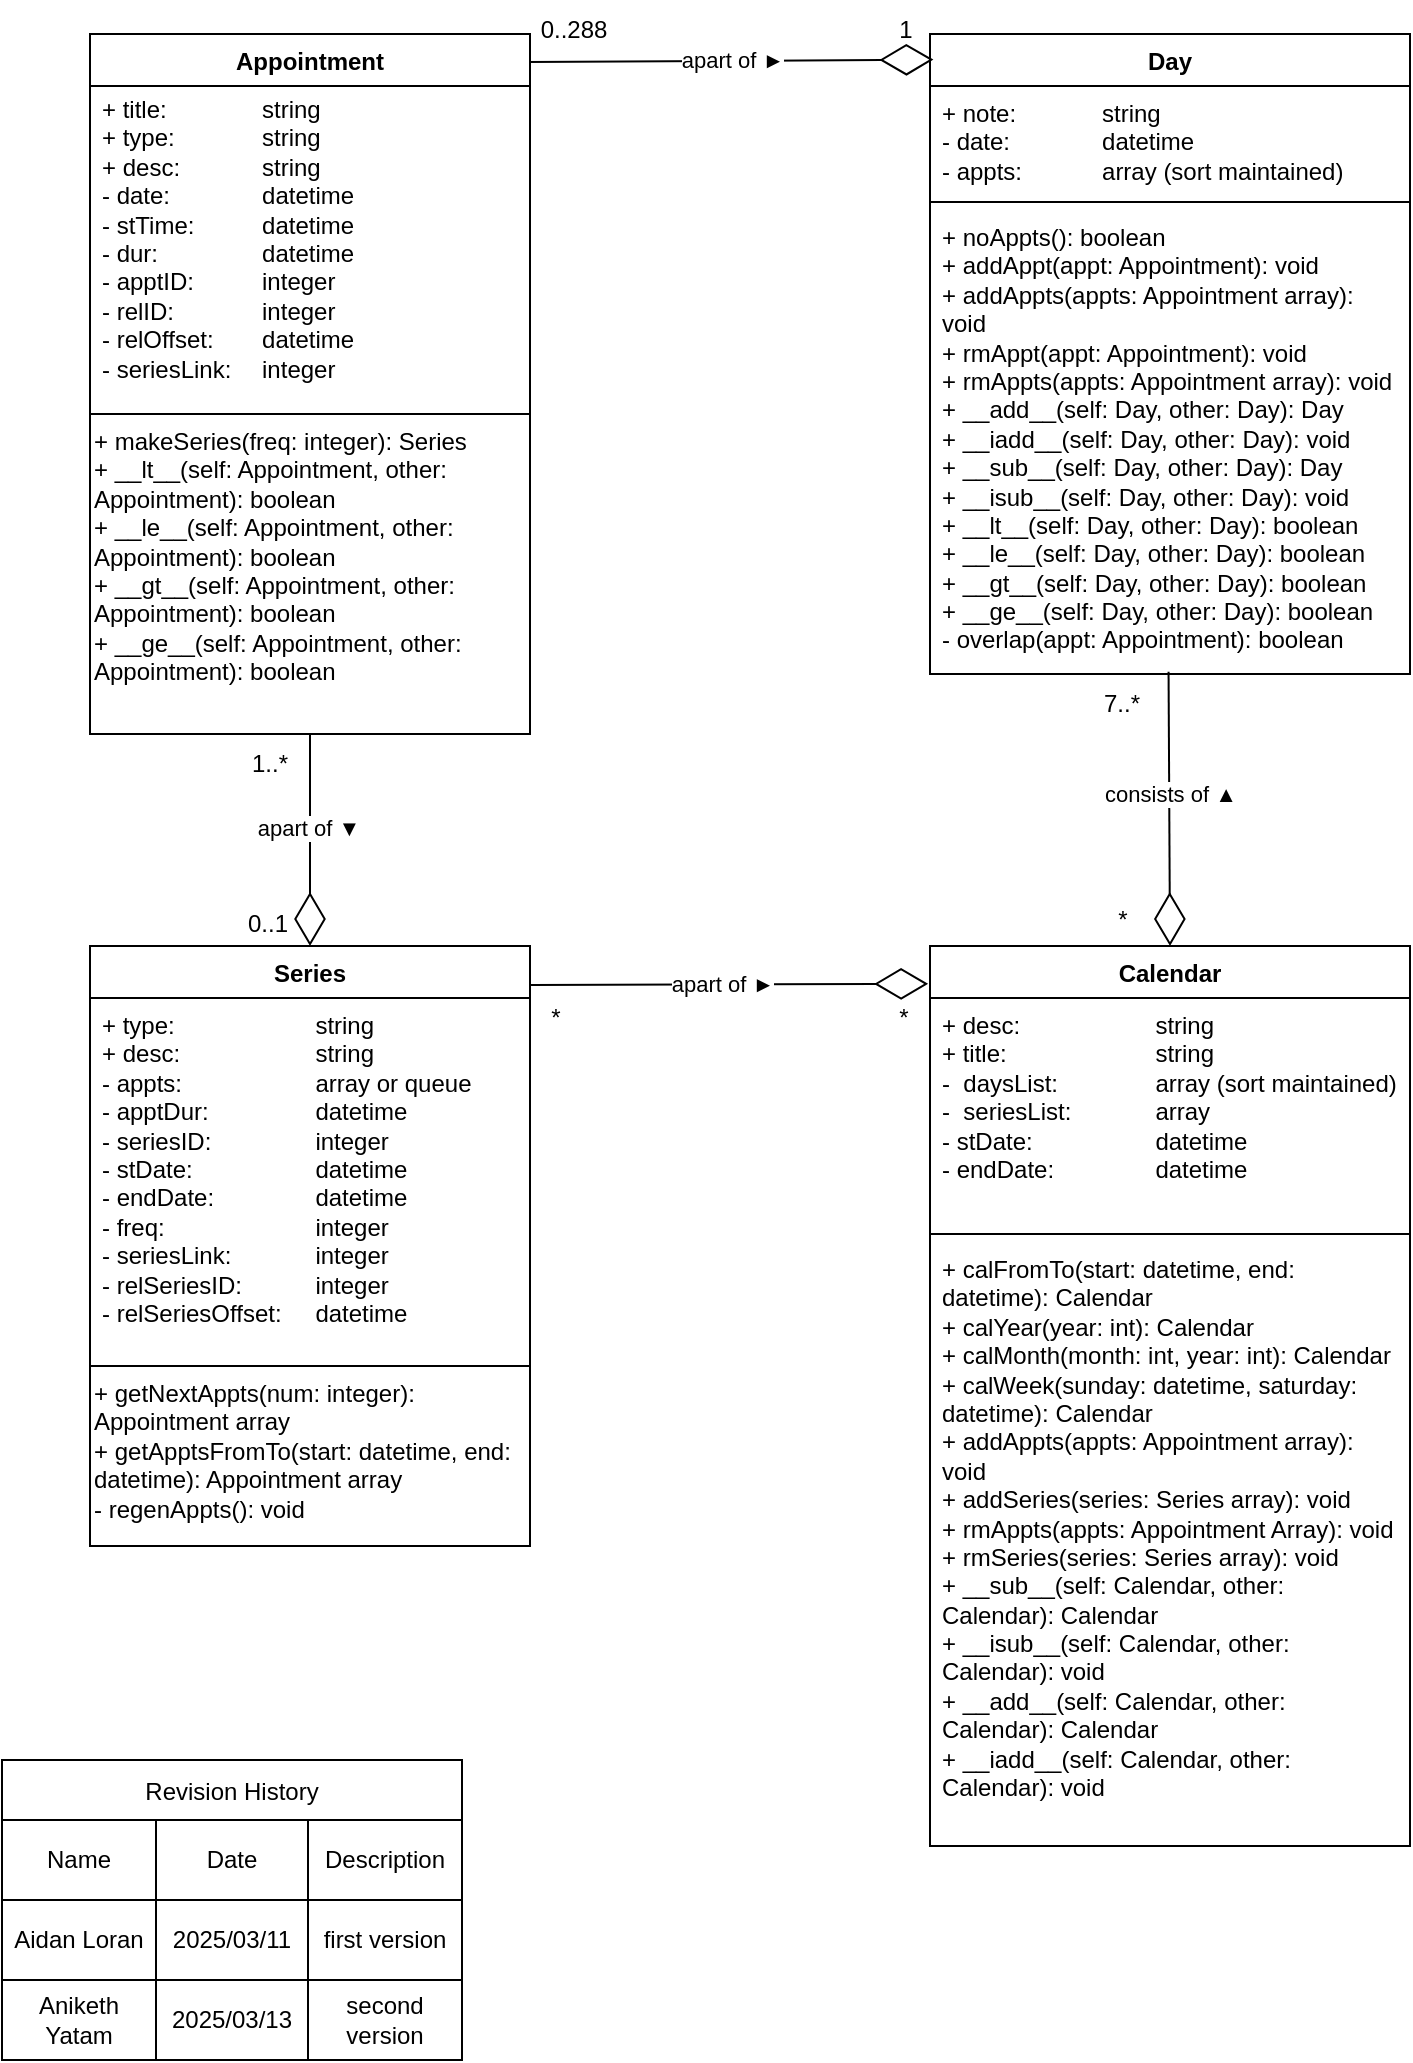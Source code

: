 <mxfile version="26.1.0">
  <diagram id="C5RBs43oDa-KdzZeNtuy" name="Page-1">
    <mxGraphModel dx="1050" dy="565" grid="1" gridSize="10" guides="1" tooltips="1" connect="1" arrows="1" fold="1" page="1" pageScale="1" pageWidth="827" pageHeight="1169" math="0" shadow="0">
      <root>
        <mxCell id="WIyWlLk6GJQsqaUBKTNV-0" />
        <mxCell id="WIyWlLk6GJQsqaUBKTNV-1" parent="WIyWlLk6GJQsqaUBKTNV-0" />
        <mxCell id="hazGoutIB72WtJDgxhAB-0" value="Calendar" style="swimlane;fontStyle=1;align=center;verticalAlign=top;childLayout=stackLayout;horizontal=1;startSize=26;horizontalStack=0;resizeParent=1;resizeParentMax=0;resizeLast=0;collapsible=1;marginBottom=0;whiteSpace=wrap;html=1;" parent="WIyWlLk6GJQsqaUBKTNV-1" vertex="1">
          <mxGeometry x="504" y="513" width="240" height="450" as="geometry" />
        </mxCell>
        <mxCell id="hazGoutIB72WtJDgxhAB-1" value="&lt;div&gt;&lt;div&gt;&lt;span style=&quot;background-color: transparent; color: light-dark(rgb(0, 0, 0), rgb(255, 255, 255));&quot;&gt;+ desc:&amp;nbsp;&lt;/span&gt;&lt;span style=&quot;background-color: transparent; color: light-dark(rgb(0, 0, 0), rgb(255, 255, 255)); white-space: pre;&quot;&gt;&#x9;&lt;/span&gt;&lt;span style=&quot;background-color: transparent; color: light-dark(rgb(0, 0, 0), rgb(255, 255, 255)); white-space: pre;&quot;&gt;&#x9;&lt;/span&gt;&lt;span style=&quot;background-color: transparent; color: light-dark(rgb(0, 0, 0), rgb(255, 255, 255)); white-space: pre;&quot;&gt;&#x9;&lt;/span&gt;&lt;span style=&quot;background-color: transparent; color: light-dark(rgb(0, 0, 0), rgb(255, 255, 255));&quot;&gt;string&lt;/span&gt;&lt;/div&gt;&lt;div&gt;&lt;span style=&quot;background-color: transparent; color: light-dark(rgb(0, 0, 0), rgb(255, 255, 255));&quot;&gt;+ title:&amp;nbsp;&lt;span style=&quot;white-space: pre;&quot;&gt;&#x9;&lt;/span&gt;&lt;span style=&quot;white-space: pre;&quot;&gt;&#x9;&lt;/span&gt;&lt;span style=&quot;white-space: pre;&quot;&gt;&#x9;&lt;/span&gt;string&lt;/span&gt;&lt;/div&gt;&lt;/div&gt;&lt;div&gt;&lt;span style=&quot;background-color: transparent; color: light-dark(rgb(0, 0, 0), rgb(255, 255, 255));&quot;&gt;-&amp;nbsp; daysList:&amp;nbsp;&lt;span style=&quot;white-space: pre;&quot;&gt;&#x9;&lt;/span&gt;&lt;span style=&quot;white-space: pre;&quot;&gt;&#x9;&lt;/span&gt;array (sort maintained)&lt;/span&gt;&lt;/div&gt;&lt;div&gt;-&amp;nbsp; seriesList:&lt;span style=&quot;white-space: pre;&quot;&gt;&#x9;&lt;span style=&quot;white-space: pre;&quot;&gt;&#x9;&lt;/span&gt;array&lt;/span&gt;&lt;/div&gt;&lt;div&gt;&lt;span style=&quot;background-color: transparent; color: light-dark(rgb(0, 0, 0), rgb(255, 255, 255));&quot;&gt;- stDate:&amp;nbsp;&lt;span style=&quot;white-space: pre;&quot;&gt;&#x9;&lt;/span&gt;&lt;span style=&quot;white-space: pre;&quot;&gt;&#x9;&lt;span style=&quot;white-space: pre;&quot;&gt;&#x9;&lt;/span&gt;&lt;/span&gt;datetime&lt;/span&gt;&lt;/div&gt;&lt;div&gt;&lt;span style=&quot;background-color: transparent; color: light-dark(rgb(0, 0, 0), rgb(255, 255, 255));&quot;&gt;- endDate:&amp;nbsp;&lt;span style=&quot;white-space: pre;&quot;&gt;&#x9;&lt;/span&gt;&lt;span style=&quot;white-space: pre;&quot;&gt;&#x9;&lt;/span&gt;datetime&lt;/span&gt;&lt;/div&gt;" style="text;strokeColor=none;fillColor=none;align=left;verticalAlign=top;spacingLeft=4;spacingRight=4;overflow=hidden;rotatable=0;points=[[0,0.5],[1,0.5]];portConstraint=eastwest;whiteSpace=wrap;html=1;" parent="hazGoutIB72WtJDgxhAB-0" vertex="1">
          <mxGeometry y="26" width="240" height="114" as="geometry" />
        </mxCell>
        <mxCell id="hazGoutIB72WtJDgxhAB-2" value="" style="line;strokeWidth=1;fillColor=none;align=left;verticalAlign=middle;spacingTop=-1;spacingLeft=3;spacingRight=3;rotatable=0;labelPosition=right;points=[];portConstraint=eastwest;strokeColor=inherit;" parent="hazGoutIB72WtJDgxhAB-0" vertex="1">
          <mxGeometry y="140" width="240" height="8" as="geometry" />
        </mxCell>
        <mxCell id="hazGoutIB72WtJDgxhAB-3" value="&lt;div&gt;&lt;div&gt;+ calFromTo(start: datetime, end: datetime): Calendar&lt;/div&gt;&lt;div&gt;+ calYear(year: int): Calendar&lt;/div&gt;&lt;div&gt;+ calMonth(month: int, year: int): Calendar&lt;/div&gt;&lt;div&gt;+ calWeek(sunday: datetime, saturday: datetime): Calendar&lt;/div&gt;&lt;div&gt;+ addAppts(appts: Appointment array): void&lt;/div&gt;&lt;/div&gt;&lt;div&gt;+ addSeries(series: Series array): void&lt;/div&gt;&lt;div&gt;+ rmAppts(appts: Appointment Array): void&lt;/div&gt;&lt;div&gt;+ rmSeries(series: Series array): void&lt;/div&gt;&lt;div&gt;+ __sub__(self: Calendar, other: Calendar): Calendar&lt;/div&gt;&lt;div&gt;+ __isub__&lt;span style=&quot;background-color: transparent; color: light-dark(rgb(0, 0, 0), rgb(255, 255, 255));&quot;&gt;(self: Calendar, other: Calendar): void&lt;/span&gt;&lt;/div&gt;&lt;div&gt;+ __add__&lt;span style=&quot;background-color: transparent; color: light-dark(rgb(0, 0, 0), rgb(255, 255, 255));&quot;&gt;(self: Calendar, other: Calendar): Calendar&lt;/span&gt;&lt;/div&gt;&lt;div&gt;+ __iadd__&lt;span style=&quot;background-color: transparent; color: light-dark(rgb(0, 0, 0), rgb(255, 255, 255));&quot;&gt;(self: Calendar, other: Calendar): void&lt;/span&gt;&lt;/div&gt;" style="text;strokeColor=none;fillColor=none;align=left;verticalAlign=top;spacingLeft=4;spacingRight=4;overflow=hidden;rotatable=0;points=[[0,0.5],[1,0.5]];portConstraint=eastwest;whiteSpace=wrap;html=1;" parent="hazGoutIB72WtJDgxhAB-0" vertex="1">
          <mxGeometry y="148" width="240" height="302" as="geometry" />
        </mxCell>
        <mxCell id="PW92P8wFEX5hScogEzOf-4" value="" style="group" parent="WIyWlLk6GJQsqaUBKTNV-1" vertex="1" connectable="0">
          <mxGeometry x="84" y="513" width="220" height="300" as="geometry" />
        </mxCell>
        <mxCell id="eQTQoJFjxL5mTAvhr5OX-4" value="Series" style="swimlane;fontStyle=1;align=center;verticalAlign=top;childLayout=stackLayout;horizontal=1;startSize=26;horizontalStack=0;resizeParent=1;resizeParentMax=0;resizeLast=0;collapsible=1;marginBottom=0;whiteSpace=wrap;html=1;movable=1;resizable=1;rotatable=1;deletable=1;editable=1;locked=0;connectable=1;" parent="PW92P8wFEX5hScogEzOf-4" vertex="1">
          <mxGeometry width="220" height="210" as="geometry" />
        </mxCell>
        <mxCell id="eQTQoJFjxL5mTAvhr5OX-5" value="&lt;div&gt;+ type:&lt;span style=&quot;white-space: pre;&quot;&gt;&#x9;&lt;/span&gt;&lt;span style=&quot;white-space: pre;&quot;&gt;&#x9;&lt;/span&gt;&lt;span style=&quot;white-space: pre;&quot;&gt;&#x9;&lt;/span&gt;string&lt;/div&gt;&lt;div&gt;+ desc:&lt;span style=&quot;white-space: pre;&quot;&gt;&#x9;&lt;/span&gt;&lt;span style=&quot;white-space: pre;&quot;&gt;&#x9;&lt;/span&gt;&lt;span style=&quot;white-space: pre;&quot;&gt;&#x9;&lt;/span&gt;string&lt;/div&gt;&lt;div&gt;- appts:&lt;span style=&quot;white-space: pre;&quot;&gt;&#x9;&lt;/span&gt;&lt;span style=&quot;white-space: pre;&quot;&gt;&#x9;&lt;span style=&quot;white-space: pre;&quot;&gt;&#x9;&lt;/span&gt;array or &lt;/span&gt;queue&amp;nbsp;&lt;/div&gt;&lt;div&gt;- apptDur:&lt;span style=&quot;white-space: pre;&quot;&gt;&#x9;&lt;/span&gt;&lt;span style=&quot;white-space: pre;&quot;&gt;&#x9;&lt;/span&gt;datetime&lt;/div&gt;&lt;div&gt;- seriesID:&amp;nbsp;&lt;span style=&quot;white-space: pre;&quot;&gt;&#x9;&lt;/span&gt;&lt;span style=&quot;white-space: pre;&quot;&gt;&#x9;&lt;/span&gt;integer&lt;/div&gt;- stDate: &lt;span style=&quot;white-space: pre;&quot;&gt;&#x9;&lt;span style=&quot;white-space: pre;&quot;&gt;&#x9;&lt;span style=&quot;white-space: pre;&quot;&gt;&#x9;&lt;/span&gt;&lt;/span&gt;&lt;/span&gt;datetime&lt;div&gt;- endDate: &lt;span style=&quot;white-space: pre;&quot;&gt;&#x9;&lt;span style=&quot;white-space: pre;&quot;&gt;&#x9;&lt;/span&gt;&lt;/span&gt;datetime&lt;/div&gt;&lt;div&gt;- freq: &lt;span style=&quot;white-space: pre;&quot;&gt;&#x9;&lt;span style=&quot;white-space: pre;&quot;&gt;&#x9;&lt;span style=&quot;white-space: pre;&quot;&gt;&#x9;&lt;/span&gt;&lt;/span&gt;&lt;/span&gt;integer&lt;/div&gt;&lt;div&gt;- seriesLink:&amp;nbsp;&lt;span style=&quot;white-space: pre;&quot;&gt;&#x9;&lt;span style=&quot;white-space: pre;&quot;&gt;&#x9;&lt;/span&gt;&lt;/span&gt;integer&lt;/div&gt;&lt;div&gt;- relSeriesID:&lt;span style=&quot;white-space: pre;&quot;&gt;&#x9;&lt;span style=&quot;white-space: pre;&quot;&gt;&#x9;&lt;/span&gt;&lt;/span&gt;integer&lt;/div&gt;&lt;div&gt;- relSeriesOffset:&lt;span style=&quot;white-space: pre;&quot;&gt;&#x9;&lt;/span&gt;datetime&lt;/div&gt;&lt;div&gt;&lt;br&gt;&lt;/div&gt;" style="text;strokeColor=none;fillColor=none;align=left;verticalAlign=top;spacingLeft=4;spacingRight=4;overflow=hidden;rotatable=0;points=[[0,0.5],[1,0.5]];portConstraint=eastwest;whiteSpace=wrap;html=1;" parent="eQTQoJFjxL5mTAvhr5OX-4" vertex="1">
          <mxGeometry y="26" width="220" height="184" as="geometry" />
        </mxCell>
        <mxCell id="PW92P8wFEX5hScogEzOf-3" value="&lt;div&gt;+ getNextAppts(num: integer): Appointment array&lt;/div&gt;&lt;div&gt;+ getApptsFromTo(start: datetime, end: datetime): Appointment array&lt;/div&gt;&lt;div&gt;- regenAppts(): void&lt;div&gt;&amp;nbsp;&lt;/div&gt;&lt;/div&gt;" style="rounded=0;whiteSpace=wrap;html=1;fillColor=none;align=left;verticalAlign=top;container=0;" parent="PW92P8wFEX5hScogEzOf-4" vertex="1">
          <mxGeometry y="210" width="220" height="90" as="geometry" />
        </mxCell>
        <mxCell id="PW92P8wFEX5hScogEzOf-15" value="Day" style="swimlane;fontStyle=1;align=center;verticalAlign=top;childLayout=stackLayout;horizontal=1;startSize=26;horizontalStack=0;resizeParent=1;resizeParentMax=0;resizeLast=0;collapsible=1;marginBottom=0;whiteSpace=wrap;html=1;" parent="WIyWlLk6GJQsqaUBKTNV-1" vertex="1">
          <mxGeometry x="504" y="57" width="240" height="320" as="geometry" />
        </mxCell>
        <mxCell id="PW92P8wFEX5hScogEzOf-16" value="&lt;div&gt;&lt;span style=&quot;background-color: transparent; color: light-dark(rgb(0, 0, 0), rgb(255, 255, 255));&quot;&gt;+ note:&lt;span style=&quot;white-space: pre;&quot;&gt;&#x9;&lt;/span&gt;&lt;span style=&quot;white-space: pre;&quot;&gt;&#x9;&lt;/span&gt;string&lt;/span&gt;&lt;/div&gt;&lt;div&gt;&lt;span style=&quot;background-color: transparent; color: light-dark(rgb(0, 0, 0), rgb(255, 255, 255));&quot;&gt;- date:&amp;nbsp;&lt;/span&gt;&lt;span style=&quot;background-color: transparent; color: light-dark(rgb(0, 0, 0), rgb(255, 255, 255)); white-space: pre;&quot;&gt;&#x9;&lt;/span&gt;&lt;span style=&quot;background-color: transparent; color: light-dark(rgb(0, 0, 0), rgb(255, 255, 255)); white-space: pre;&quot;&gt;&#x9;&lt;/span&gt;&lt;span style=&quot;background-color: transparent; color: light-dark(rgb(0, 0, 0), rgb(255, 255, 255));&quot;&gt;datetime&lt;/span&gt;&lt;/div&gt;&lt;div&gt;- appts:&amp;nbsp;&lt;span style=&quot;white-space: pre;&quot;&gt;&#x9;&lt;/span&gt;&lt;span style=&quot;white-space: pre;&quot;&gt;&#x9;&lt;/span&gt;array (sort maintained)&lt;/div&gt;" style="text;strokeColor=none;fillColor=none;align=left;verticalAlign=top;spacingLeft=4;spacingRight=4;overflow=hidden;rotatable=0;points=[[0,0.5],[1,0.5]];portConstraint=eastwest;whiteSpace=wrap;html=1;" parent="PW92P8wFEX5hScogEzOf-15" vertex="1">
          <mxGeometry y="26" width="240" height="54" as="geometry" />
        </mxCell>
        <mxCell id="PW92P8wFEX5hScogEzOf-17" value="" style="line;strokeWidth=1;fillColor=none;align=left;verticalAlign=middle;spacingTop=-1;spacingLeft=3;spacingRight=3;rotatable=0;labelPosition=right;points=[];portConstraint=eastwest;strokeColor=inherit;" parent="PW92P8wFEX5hScogEzOf-15" vertex="1">
          <mxGeometry y="80" width="240" height="8" as="geometry" />
        </mxCell>
        <mxCell id="PW92P8wFEX5hScogEzOf-18" value="+ noAppts(): boolean&lt;div&gt;&lt;span style=&quot;background-color: transparent; color: light-dark(rgb(0, 0, 0), rgb(255, 255, 255));&quot;&gt;+ addAppt(appt: Appointment): void&lt;/span&gt;&lt;/div&gt;&lt;div&gt;&lt;span style=&quot;background-color: transparent; color: light-dark(rgb(0, 0, 0), rgb(255, 255, 255));&quot;&gt;+ addAppts(appts: Appointment array): void&lt;/span&gt;&lt;/div&gt;&lt;div&gt;&lt;span style=&quot;background-color: transparent; color: light-dark(rgb(0, 0, 0), rgb(255, 255, 255));&quot;&gt;+ rmAppt(appt: Appointment): void&lt;/span&gt;&lt;/div&gt;&lt;div&gt;+ rmAppts(appts: Appointment array): void&lt;/div&gt;&lt;div&gt;+ __add__(self: Day, other: Day): Day&lt;/div&gt;&lt;div&gt;+ __iadd__&lt;span style=&quot;background-color: transparent; color: light-dark(rgb(0, 0, 0), rgb(255, 255, 255));&quot;&gt;(self: Day, other: Day): void&lt;/span&gt;&lt;/div&gt;&lt;div&gt;+ __sub__&lt;span style=&quot;background-color: transparent; color: light-dark(rgb(0, 0, 0), rgb(255, 255, 255));&quot;&gt;(self: Day, other: Day): Day&lt;/span&gt;&lt;/div&gt;&lt;div&gt;+ __isub__&lt;span style=&quot;background-color: transparent; color: light-dark(rgb(0, 0, 0), rgb(255, 255, 255));&quot;&gt;(self: Day, other: Day): void&lt;/span&gt;&lt;/div&gt;&lt;div&gt;&lt;span style=&quot;background-color: transparent; color: light-dark(rgb(0, 0, 0), rgb(255, 255, 255));&quot;&gt;+ __lt__(self: Day, other: Day): boolean&lt;/span&gt;&lt;/div&gt;&lt;div&gt;&lt;span style=&quot;background-color: transparent; color: light-dark(rgb(0, 0, 0), rgb(255, 255, 255));&quot;&gt;+ __le__&lt;/span&gt;&lt;span style=&quot;background-color: transparent; color: light-dark(rgb(0, 0, 0), rgb(255, 255, 255));&quot;&gt;(self: Day, other: Day): boolean&lt;/span&gt;&lt;/div&gt;&lt;div&gt;&lt;span style=&quot;background-color: transparent; color: light-dark(rgb(0, 0, 0), rgb(255, 255, 255));&quot;&gt;+ __gt__&lt;/span&gt;&lt;span style=&quot;background-color: transparent; color: light-dark(rgb(0, 0, 0), rgb(255, 255, 255));&quot;&gt;(self: Day, other: Day): boolean&lt;/span&gt;&lt;/div&gt;&lt;div&gt;&lt;span style=&quot;background-color: transparent; color: light-dark(rgb(0, 0, 0), rgb(255, 255, 255));&quot;&gt;+ __ge__&lt;/span&gt;&lt;span style=&quot;background-color: transparent; color: light-dark(rgb(0, 0, 0), rgb(255, 255, 255));&quot;&gt;(self: Day, other: Day): boolean&lt;/span&gt;&lt;/div&gt;&lt;div&gt;&lt;span style=&quot;background-color: transparent; color: light-dark(rgb(0, 0, 0), rgb(255, 255, 255));&quot;&gt;- overlap(appt: Appointment): boolean&lt;/span&gt;&lt;/div&gt;" style="text;strokeColor=none;fillColor=none;align=left;verticalAlign=top;spacingLeft=4;spacingRight=4;overflow=hidden;rotatable=0;points=[[0,0.5],[1,0.5]];portConstraint=eastwest;whiteSpace=wrap;html=1;" parent="PW92P8wFEX5hScogEzOf-15" vertex="1">
          <mxGeometry y="88" width="240" height="232" as="geometry" />
        </mxCell>
        <mxCell id="PW92P8wFEX5hScogEzOf-20" value="*" style="text;html=1;align=center;verticalAlign=middle;whiteSpace=wrap;rounded=0;container=0;" parent="WIyWlLk6GJQsqaUBKTNV-1" vertex="1" collapsed="1">
          <mxGeometry x="287" y="534" width="60" height="30" as="geometry">
            <mxRectangle x="315" y="418" width="60" height="30" as="alternateBounds" />
          </mxGeometry>
        </mxCell>
        <mxCell id="PW92P8wFEX5hScogEzOf-19" value="" style="endArrow=diamondThin;endFill=0;endSize=24;html=1;rounded=0;entryX=-0.004;entryY=0.042;entryDx=0;entryDy=0;entryPerimeter=0;exitX=1;exitY=0.093;exitDx=0;exitDy=0;exitPerimeter=0;" parent="WIyWlLk6GJQsqaUBKTNV-1" source="eQTQoJFjxL5mTAvhr5OX-4" target="hazGoutIB72WtJDgxhAB-0" edge="1">
          <mxGeometry width="160" relative="1" as="geometry">
            <mxPoint x="304" y="533" as="sourcePoint" />
            <mxPoint x="488" y="527" as="targetPoint" />
          </mxGeometry>
        </mxCell>
        <mxCell id="PW92P8wFEX5hScogEzOf-38" value="apart of&amp;nbsp;►" style="edgeLabel;html=1;align=center;verticalAlign=middle;resizable=0;points=[];" parent="PW92P8wFEX5hScogEzOf-19" vertex="1" connectable="0">
          <mxGeometry x="-0.036" relative="1" as="geometry">
            <mxPoint as="offset" />
          </mxGeometry>
        </mxCell>
        <mxCell id="PW92P8wFEX5hScogEzOf-22" value="*" style="text;html=1;align=center;verticalAlign=middle;whiteSpace=wrap;rounded=0;" parent="WIyWlLk6GJQsqaUBKTNV-1" vertex="1">
          <mxGeometry x="461" y="534" width="60" height="30" as="geometry" />
        </mxCell>
        <mxCell id="PW92P8wFEX5hScogEzOf-30" value="" style="endArrow=diamondThin;endFill=0;endSize=24;html=1;rounded=0;entryX=0.5;entryY=0;entryDx=0;entryDy=0;exitX=0.5;exitY=1;exitDx=0;exitDy=0;" parent="WIyWlLk6GJQsqaUBKTNV-1" source="PW92P8wFEX5hScogEzOf-2" target="eQTQoJFjxL5mTAvhr5OX-4" edge="1">
          <mxGeometry width="160" relative="1" as="geometry">
            <mxPoint x="204" y="447" as="sourcePoint" />
            <mxPoint x="403" y="447" as="targetPoint" />
          </mxGeometry>
        </mxCell>
        <mxCell id="PW92P8wFEX5hScogEzOf-40" value="apart of ▼" style="edgeLabel;html=1;align=center;verticalAlign=middle;resizable=0;points=[];" parent="PW92P8wFEX5hScogEzOf-30" vertex="1" connectable="0">
          <mxGeometry x="-0.127" y="-1" relative="1" as="geometry">
            <mxPoint as="offset" />
          </mxGeometry>
        </mxCell>
        <mxCell id="PW92P8wFEX5hScogEzOf-31" value="" style="endArrow=diamondThin;endFill=0;endSize=24;html=1;rounded=0;entryX=0.007;entryY=0.04;entryDx=0;entryDy=0;exitX=0.996;exitY=0.074;exitDx=0;exitDy=0;exitPerimeter=0;entryPerimeter=0;" parent="WIyWlLk6GJQsqaUBKTNV-1" source="eQTQoJFjxL5mTAvhr5OX-0" target="PW92P8wFEX5hScogEzOf-15" edge="1">
          <mxGeometry width="160" relative="1" as="geometry">
            <mxPoint x="404" y="97" as="sourcePoint" />
            <mxPoint x="404" y="207" as="targetPoint" />
          </mxGeometry>
        </mxCell>
        <mxCell id="PW92P8wFEX5hScogEzOf-32" value="" style="endArrow=diamondThin;endFill=0;endSize=24;html=1;rounded=0;entryX=0.5;entryY=0;entryDx=0;entryDy=0;exitX=0.497;exitY=0.995;exitDx=0;exitDy=0;exitPerimeter=0;" parent="WIyWlLk6GJQsqaUBKTNV-1" source="PW92P8wFEX5hScogEzOf-18" target="hazGoutIB72WtJDgxhAB-0" edge="1">
          <mxGeometry width="160" relative="1" as="geometry">
            <mxPoint x="597" y="387" as="sourcePoint" />
            <mxPoint x="598.5" y="277" as="targetPoint" />
          </mxGeometry>
        </mxCell>
        <mxCell id="PW92P8wFEX5hScogEzOf-41" value="consists of&amp;nbsp;▲" style="edgeLabel;html=1;align=center;verticalAlign=middle;resizable=0;points=[];" parent="PW92P8wFEX5hScogEzOf-32" vertex="1" connectable="0">
          <mxGeometry x="-0.377" y="2" relative="1" as="geometry">
            <mxPoint x="-2" y="18" as="offset" />
          </mxGeometry>
        </mxCell>
        <mxCell id="PW92P8wFEX5hScogEzOf-34" value="0..1" style="text;html=1;align=center;verticalAlign=middle;whiteSpace=wrap;rounded=0;" parent="WIyWlLk6GJQsqaUBKTNV-1" vertex="1">
          <mxGeometry x="143" y="487" width="60" height="30" as="geometry" />
        </mxCell>
        <mxCell id="PW92P8wFEX5hScogEzOf-42" value="apart of&amp;nbsp;►" style="edgeLabel;html=1;align=center;verticalAlign=middle;resizable=0;points=[];" parent="WIyWlLk6GJQsqaUBKTNV-1" vertex="1" connectable="0">
          <mxGeometry x="405.0" y="70.003" as="geometry" />
        </mxCell>
        <mxCell id="PW92P8wFEX5hScogEzOf-43" value="1" style="text;html=1;align=center;verticalAlign=middle;whiteSpace=wrap;rounded=0;" parent="WIyWlLk6GJQsqaUBKTNV-1" vertex="1">
          <mxGeometry x="462" y="40" width="60" height="30" as="geometry" />
        </mxCell>
        <mxCell id="PW92P8wFEX5hScogEzOf-44" value="0..288" style="text;html=1;align=center;verticalAlign=middle;whiteSpace=wrap;rounded=0;" parent="WIyWlLk6GJQsqaUBKTNV-1" vertex="1">
          <mxGeometry x="266" y="40" width="120" height="30" as="geometry" />
        </mxCell>
        <mxCell id="PW92P8wFEX5hScogEzOf-45" value="7..*" style="text;html=1;align=center;verticalAlign=middle;whiteSpace=wrap;rounded=0;" parent="WIyWlLk6GJQsqaUBKTNV-1" vertex="1">
          <mxGeometry x="570" y="377" width="60" height="30" as="geometry" />
        </mxCell>
        <mxCell id="PW92P8wFEX5hScogEzOf-46" value="*" style="text;html=1;align=center;verticalAlign=middle;resizable=0;points=[];autosize=1;strokeColor=none;fillColor=none;" parent="WIyWlLk6GJQsqaUBKTNV-1" vertex="1">
          <mxGeometry x="585" y="485" width="30" height="30" as="geometry" />
        </mxCell>
        <mxCell id="eQTQoJFjxL5mTAvhr5OX-0" value="Appointment" style="swimlane;fontStyle=1;align=center;verticalAlign=top;childLayout=stackLayout;horizontal=1;startSize=26;horizontalStack=0;resizeParent=1;resizeParentMax=0;resizeLast=0;collapsible=1;marginBottom=0;whiteSpace=wrap;html=1;container=0;" parent="WIyWlLk6GJQsqaUBKTNV-1" vertex="1">
          <mxGeometry x="84" y="57" width="220" height="190" as="geometry" />
        </mxCell>
        <mxCell id="eQTQoJFjxL5mTAvhr5OX-1" value="&lt;div&gt;+ title: &lt;span style=&quot;white-space: pre;&quot;&gt;&#x9;&lt;/span&gt;&lt;span style=&quot;white-space: pre;&quot;&gt;&lt;span style=&quot;white-space: pre;&quot;&gt;&#x9;&lt;/span&gt;&lt;/span&gt;string&lt;/div&gt;&lt;div&gt;+ type: &lt;span style=&quot;white-space: pre;&quot;&gt;&#x9;&lt;/span&gt;&lt;span style=&quot;white-space: pre;&quot;&gt;&lt;span style=&quot;white-space: pre;&quot;&gt;&#x9;&lt;/span&gt;&lt;/span&gt;string&lt;/div&gt;&lt;div&gt;+ desc: &lt;span style=&quot;white-space: pre;&quot;&gt;&#x9;&lt;/span&gt;&lt;span style=&quot;white-space: pre;&quot;&gt;&lt;span style=&quot;white-space: pre;&quot;&gt;&#x9;&lt;/span&gt;&lt;/span&gt;string&lt;/div&gt;&lt;div&gt;- date: &lt;span style=&quot;white-space: pre;&quot;&gt;&#x9;&lt;/span&gt;&lt;span style=&quot;white-space: pre;&quot;&gt;&lt;span style=&quot;white-space: pre;&quot;&gt;&#x9;&lt;/span&gt;&lt;/span&gt;datetime&lt;/div&gt;&lt;div&gt;- stTime: &lt;span style=&quot;white-space: pre;&quot;&gt;&#x9;&lt;span style=&quot;white-space: pre;&quot;&gt;&lt;span style=&quot;white-space: pre;&quot;&gt;&#x9;&lt;/span&gt;&lt;/span&gt;&lt;/span&gt;datetime&lt;/div&gt;&lt;div&gt;- dur: &lt;span style=&quot;white-space: pre;&quot;&gt;&#x9;&lt;/span&gt;&lt;span style=&quot;white-space: pre;&quot;&gt;&lt;span style=&quot;white-space: pre;&quot;&gt;&#x9;&lt;/span&gt;&lt;/span&gt;datetime&lt;/div&gt;&lt;div&gt;- apptID: &lt;span style=&quot;white-space: pre;&quot;&gt;&#x9;&lt;/span&gt;&lt;span style=&quot;white-space: pre;&quot;&gt;&#x9;&lt;/span&gt;integer&lt;/div&gt;&lt;div&gt;- relID: &lt;span style=&quot;white-space: pre;&quot;&gt;&#x9;&lt;span style=&quot;white-space: pre;&quot;&gt;&#x9;&lt;/span&gt;&lt;/span&gt;integer&lt;/div&gt;&lt;div&gt;- relOffset:&lt;span style=&quot;white-space: pre;&quot;&gt;&#x9;&lt;/span&gt;datetime&lt;/div&gt;&lt;div&gt;- seriesLink:&lt;span style=&quot;white-space: pre;&quot;&gt;&#x9;&lt;/span&gt;integer&lt;/div&gt;" style="text;strokeColor=none;fillColor=none;align=left;verticalAlign=top;spacingLeft=4;spacingRight=4;overflow=hidden;rotatable=0;points=[[0,0.5],[1,0.5]];portConstraint=eastwest;whiteSpace=wrap;html=1;" parent="WIyWlLk6GJQsqaUBKTNV-1" vertex="1">
          <mxGeometry x="84" y="80.524" width="220" height="166.476" as="geometry" />
        </mxCell>
        <mxCell id="PW92P8wFEX5hScogEzOf-2" value="+ makeSeries(freq: integer): Series&amp;nbsp;&lt;div&gt;+ __lt__(self: Appointment, other: Appointment): boolean&lt;/div&gt;&lt;div&gt;+ __le__(self: Appointment, other: Appointment): boolean&lt;/div&gt;&lt;div&gt;+ __gt__&lt;span style=&quot;background-color: transparent; color: light-dark(rgb(0, 0, 0), rgb(255, 255, 255));&quot;&gt;(self: Appointment, other: Appointment): boolean&lt;/span&gt;&lt;/div&gt;&lt;div&gt;+ __ge__&lt;span style=&quot;background-color: transparent; color: light-dark(rgb(0, 0, 0), rgb(255, 255, 255));&quot;&gt;(self: Appointment, other: Appointment): boolean&lt;/span&gt;&lt;/div&gt;" style="rounded=0;whiteSpace=wrap;html=1;fillColor=none;align=left;verticalAlign=top;" parent="WIyWlLk6GJQsqaUBKTNV-1" vertex="1">
          <mxGeometry x="84" y="247" width="220" height="160" as="geometry" />
        </mxCell>
        <mxCell id="PW92P8wFEX5hScogEzOf-33" value="1..*" style="text;html=1;align=center;verticalAlign=middle;whiteSpace=wrap;rounded=0;" parent="WIyWlLk6GJQsqaUBKTNV-1" vertex="1">
          <mxGeometry x="144" y="407" width="60" height="30" as="geometry" />
        </mxCell>
        <mxCell id="PW92P8wFEX5hScogEzOf-59" value="Revision History" style="shape=table;startSize=30;container=1;collapsible=0;childLayout=tableLayout;" parent="WIyWlLk6GJQsqaUBKTNV-1" vertex="1">
          <mxGeometry x="40" y="920" width="230" height="150" as="geometry" />
        </mxCell>
        <mxCell id="PW92P8wFEX5hScogEzOf-60" value="" style="shape=tableRow;horizontal=0;startSize=0;swimlaneHead=0;swimlaneBody=0;strokeColor=inherit;top=0;left=0;bottom=0;right=0;collapsible=0;dropTarget=0;fillColor=none;points=[[0,0.5],[1,0.5]];portConstraint=eastwest;" parent="PW92P8wFEX5hScogEzOf-59" vertex="1">
          <mxGeometry y="30" width="230" height="40" as="geometry" />
        </mxCell>
        <mxCell id="PW92P8wFEX5hScogEzOf-61" value="Name" style="shape=partialRectangle;html=1;whiteSpace=wrap;connectable=0;strokeColor=inherit;overflow=hidden;fillColor=none;top=0;left=0;bottom=0;right=0;pointerEvents=1;" parent="PW92P8wFEX5hScogEzOf-60" vertex="1">
          <mxGeometry width="77" height="40" as="geometry">
            <mxRectangle width="77" height="40" as="alternateBounds" />
          </mxGeometry>
        </mxCell>
        <mxCell id="PW92P8wFEX5hScogEzOf-62" value="Date" style="shape=partialRectangle;html=1;whiteSpace=wrap;connectable=0;strokeColor=inherit;overflow=hidden;fillColor=none;top=0;left=0;bottom=0;right=0;pointerEvents=1;" parent="PW92P8wFEX5hScogEzOf-60" vertex="1">
          <mxGeometry x="77" width="76" height="40" as="geometry">
            <mxRectangle width="76" height="40" as="alternateBounds" />
          </mxGeometry>
        </mxCell>
        <mxCell id="PW92P8wFEX5hScogEzOf-63" value="Description" style="shape=partialRectangle;html=1;whiteSpace=wrap;connectable=0;strokeColor=inherit;overflow=hidden;fillColor=none;top=0;left=0;bottom=0;right=0;pointerEvents=1;" parent="PW92P8wFEX5hScogEzOf-60" vertex="1">
          <mxGeometry x="153" width="77" height="40" as="geometry">
            <mxRectangle width="77" height="40" as="alternateBounds" />
          </mxGeometry>
        </mxCell>
        <mxCell id="kSCAMI7j3niz9PXKEcyr-50" style="shape=tableRow;horizontal=0;startSize=0;swimlaneHead=0;swimlaneBody=0;strokeColor=inherit;top=0;left=0;bottom=0;right=0;collapsible=0;dropTarget=0;fillColor=none;points=[[0,0.5],[1,0.5]];portConstraint=eastwest;" vertex="1" parent="PW92P8wFEX5hScogEzOf-59">
          <mxGeometry y="70" width="230" height="40" as="geometry" />
        </mxCell>
        <mxCell id="kSCAMI7j3niz9PXKEcyr-51" value="Aidan Loran" style="shape=partialRectangle;html=1;whiteSpace=wrap;connectable=0;strokeColor=inherit;overflow=hidden;fillColor=none;top=0;left=0;bottom=0;right=0;pointerEvents=1;" vertex="1" parent="kSCAMI7j3niz9PXKEcyr-50">
          <mxGeometry width="77" height="40" as="geometry">
            <mxRectangle width="77" height="40" as="alternateBounds" />
          </mxGeometry>
        </mxCell>
        <mxCell id="kSCAMI7j3niz9PXKEcyr-52" value="2025/03/11" style="shape=partialRectangle;html=1;whiteSpace=wrap;connectable=0;strokeColor=inherit;overflow=hidden;fillColor=none;top=0;left=0;bottom=0;right=0;pointerEvents=1;" vertex="1" parent="kSCAMI7j3niz9PXKEcyr-50">
          <mxGeometry x="77" width="76" height="40" as="geometry">
            <mxRectangle width="76" height="40" as="alternateBounds" />
          </mxGeometry>
        </mxCell>
        <mxCell id="kSCAMI7j3niz9PXKEcyr-53" value="first version" style="shape=partialRectangle;html=1;whiteSpace=wrap;connectable=0;strokeColor=inherit;overflow=hidden;fillColor=none;top=0;left=0;bottom=0;right=0;pointerEvents=1;" vertex="1" parent="kSCAMI7j3niz9PXKEcyr-50">
          <mxGeometry x="153" width="77" height="40" as="geometry">
            <mxRectangle width="77" height="40" as="alternateBounds" />
          </mxGeometry>
        </mxCell>
        <mxCell id="PW92P8wFEX5hScogEzOf-64" value="" style="shape=tableRow;horizontal=0;startSize=0;swimlaneHead=0;swimlaneBody=0;strokeColor=inherit;top=0;left=0;bottom=0;right=0;collapsible=0;dropTarget=0;fillColor=none;points=[[0,0.5],[1,0.5]];portConstraint=eastwest;" parent="PW92P8wFEX5hScogEzOf-59" vertex="1">
          <mxGeometry y="110" width="230" height="40" as="geometry" />
        </mxCell>
        <mxCell id="PW92P8wFEX5hScogEzOf-65" value="Aniketh Yatam" style="shape=partialRectangle;html=1;whiteSpace=wrap;connectable=0;strokeColor=inherit;overflow=hidden;fillColor=none;top=0;left=0;bottom=0;right=0;pointerEvents=1;" parent="PW92P8wFEX5hScogEzOf-64" vertex="1">
          <mxGeometry width="77" height="40" as="geometry">
            <mxRectangle width="77" height="40" as="alternateBounds" />
          </mxGeometry>
        </mxCell>
        <mxCell id="PW92P8wFEX5hScogEzOf-66" value="2025/03/13" style="shape=partialRectangle;html=1;whiteSpace=wrap;connectable=0;strokeColor=inherit;overflow=hidden;fillColor=none;top=0;left=0;bottom=0;right=0;pointerEvents=1;" parent="PW92P8wFEX5hScogEzOf-64" vertex="1">
          <mxGeometry x="77" width="76" height="40" as="geometry">
            <mxRectangle width="76" height="40" as="alternateBounds" />
          </mxGeometry>
        </mxCell>
        <mxCell id="PW92P8wFEX5hScogEzOf-67" value="second version" style="shape=partialRectangle;html=1;whiteSpace=wrap;connectable=0;strokeColor=inherit;overflow=hidden;fillColor=none;top=0;left=0;bottom=0;right=0;pointerEvents=1;" parent="PW92P8wFEX5hScogEzOf-64" vertex="1">
          <mxGeometry x="153" width="77" height="40" as="geometry">
            <mxRectangle width="77" height="40" as="alternateBounds" />
          </mxGeometry>
        </mxCell>
      </root>
    </mxGraphModel>
  </diagram>
</mxfile>
